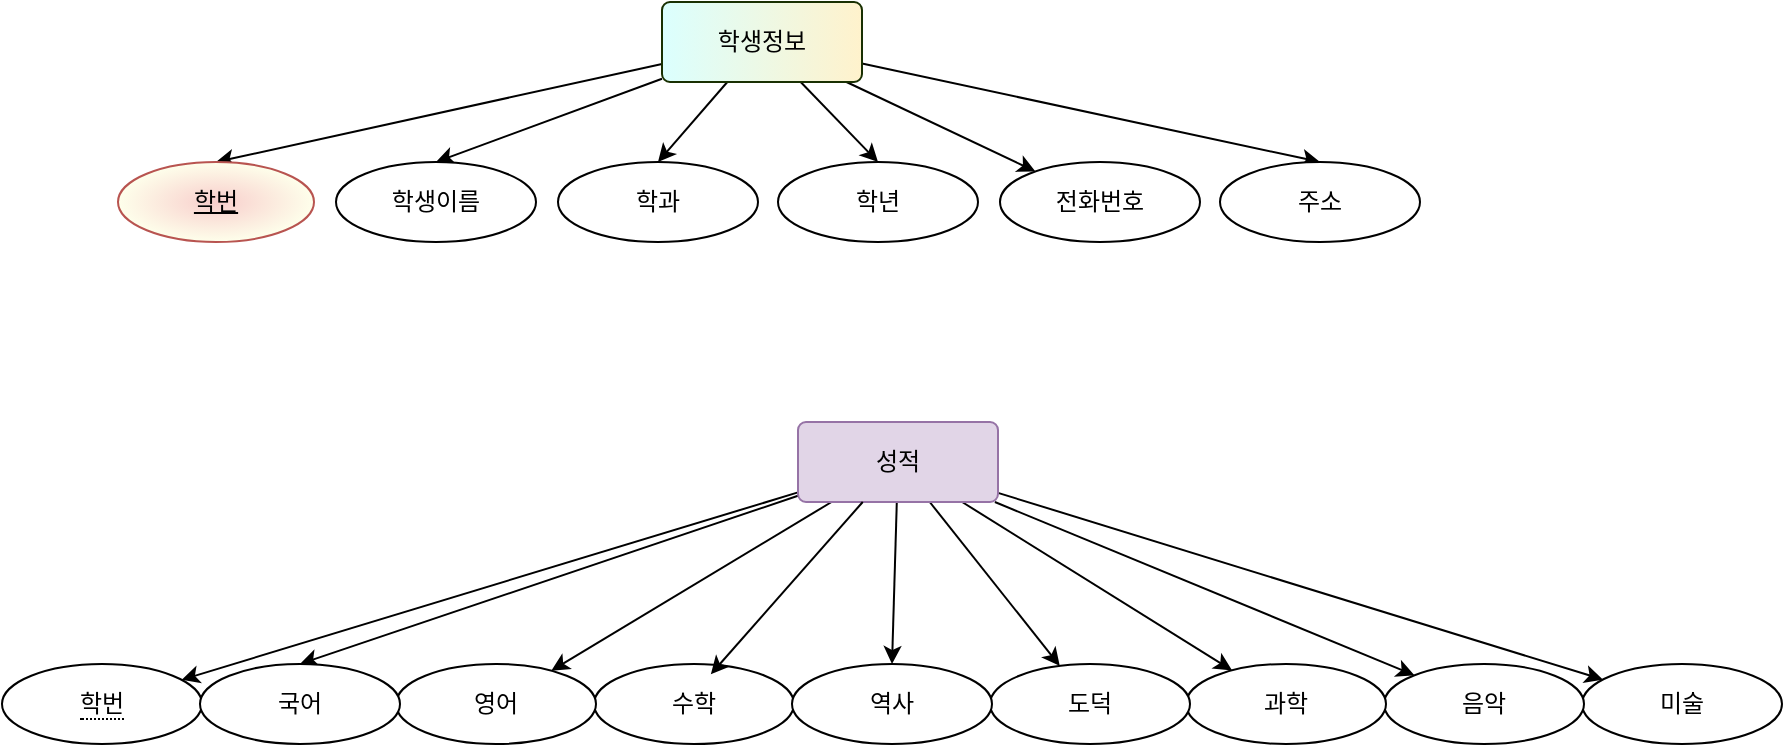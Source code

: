 <mxfile version="24.6.4" type="device">
  <diagram name="페이지-1" id="hAeAJG-aRSKILiTQ2r1L">
    <mxGraphModel dx="989" dy="509" grid="1" gridSize="10" guides="1" tooltips="1" connect="1" arrows="1" fold="1" page="1" pageScale="1" pageWidth="827" pageHeight="1169" math="0" shadow="0">
      <root>
        <mxCell id="0" />
        <mxCell id="1" parent="0" />
        <mxCell id="ilRIk7jS_k9LW7GvT9YC-8" style="rounded=0;orthogonalLoop=1;jettySize=auto;html=1;entryX=0.5;entryY=0;entryDx=0;entryDy=0;" edge="1" parent="1" source="ilRIk7jS_k9LW7GvT9YC-1" target="ilRIk7jS_k9LW7GvT9YC-2">
          <mxGeometry relative="1" as="geometry" />
        </mxCell>
        <mxCell id="ilRIk7jS_k9LW7GvT9YC-9" style="rounded=0;orthogonalLoop=1;jettySize=auto;html=1;entryX=0.5;entryY=0;entryDx=0;entryDy=0;" edge="1" parent="1" source="ilRIk7jS_k9LW7GvT9YC-1" target="ilRIk7jS_k9LW7GvT9YC-3">
          <mxGeometry relative="1" as="geometry" />
        </mxCell>
        <mxCell id="ilRIk7jS_k9LW7GvT9YC-10" style="rounded=0;orthogonalLoop=1;jettySize=auto;html=1;entryX=0.5;entryY=0;entryDx=0;entryDy=0;" edge="1" parent="1" source="ilRIk7jS_k9LW7GvT9YC-1" target="ilRIk7jS_k9LW7GvT9YC-4">
          <mxGeometry relative="1" as="geometry" />
        </mxCell>
        <mxCell id="ilRIk7jS_k9LW7GvT9YC-11" style="rounded=0;orthogonalLoop=1;jettySize=auto;html=1;entryX=0.5;entryY=0;entryDx=0;entryDy=0;" edge="1" parent="1" source="ilRIk7jS_k9LW7GvT9YC-1" target="ilRIk7jS_k9LW7GvT9YC-5">
          <mxGeometry relative="1" as="geometry" />
        </mxCell>
        <mxCell id="ilRIk7jS_k9LW7GvT9YC-12" style="rounded=0;orthogonalLoop=1;jettySize=auto;html=1;" edge="1" parent="1" source="ilRIk7jS_k9LW7GvT9YC-1" target="ilRIk7jS_k9LW7GvT9YC-6">
          <mxGeometry relative="1" as="geometry" />
        </mxCell>
        <mxCell id="ilRIk7jS_k9LW7GvT9YC-13" style="rounded=0;orthogonalLoop=1;jettySize=auto;html=1;entryX=0.5;entryY=0;entryDx=0;entryDy=0;" edge="1" parent="1" source="ilRIk7jS_k9LW7GvT9YC-1" target="ilRIk7jS_k9LW7GvT9YC-7">
          <mxGeometry relative="1" as="geometry" />
        </mxCell>
        <mxCell id="ilRIk7jS_k9LW7GvT9YC-1" value="학생정보" style="rounded=1;arcSize=10;whiteSpace=wrap;html=1;align=center;fillColor=#fff2cc;strokeColor=#193002;gradientColor=#DBFFFE;gradientDirection=west;" vertex="1" parent="1">
          <mxGeometry x="360" y="150" width="100" height="40" as="geometry" />
        </mxCell>
        <mxCell id="ilRIk7jS_k9LW7GvT9YC-2" value="학번" style="ellipse;whiteSpace=wrap;html=1;align=center;fontStyle=4;fillColor=#f8cecc;strokeColor=#b85450;gradientColor=#FEFFEB;gradientDirection=radial;" vertex="1" parent="1">
          <mxGeometry x="88" y="230" width="98" height="40" as="geometry" />
        </mxCell>
        <mxCell id="ilRIk7jS_k9LW7GvT9YC-3" value="학생이름" style="ellipse;whiteSpace=wrap;html=1;align=center;" vertex="1" parent="1">
          <mxGeometry x="197" y="230" width="100" height="40" as="geometry" />
        </mxCell>
        <mxCell id="ilRIk7jS_k9LW7GvT9YC-4" value="학과" style="ellipse;whiteSpace=wrap;html=1;align=center;" vertex="1" parent="1">
          <mxGeometry x="308" y="230" width="100" height="40" as="geometry" />
        </mxCell>
        <mxCell id="ilRIk7jS_k9LW7GvT9YC-5" value="학년" style="ellipse;whiteSpace=wrap;html=1;align=center;" vertex="1" parent="1">
          <mxGeometry x="418" y="230" width="100" height="40" as="geometry" />
        </mxCell>
        <mxCell id="ilRIk7jS_k9LW7GvT9YC-6" value="전화번호" style="ellipse;whiteSpace=wrap;html=1;align=center;" vertex="1" parent="1">
          <mxGeometry x="529" y="230" width="100" height="40" as="geometry" />
        </mxCell>
        <mxCell id="ilRIk7jS_k9LW7GvT9YC-7" value="주소" style="ellipse;whiteSpace=wrap;html=1;align=center;" vertex="1" parent="1">
          <mxGeometry x="639" y="230" width="100" height="40" as="geometry" />
        </mxCell>
        <mxCell id="ilRIk7jS_k9LW7GvT9YC-24" style="rounded=0;orthogonalLoop=1;jettySize=auto;html=1;" edge="1" parent="1" source="ilRIk7jS_k9LW7GvT9YC-14" target="ilRIk7jS_k9LW7GvT9YC-15">
          <mxGeometry relative="1" as="geometry" />
        </mxCell>
        <mxCell id="ilRIk7jS_k9LW7GvT9YC-25" style="rounded=0;orthogonalLoop=1;jettySize=auto;html=1;entryX=0.5;entryY=0;entryDx=0;entryDy=0;" edge="1" parent="1" source="ilRIk7jS_k9LW7GvT9YC-14" target="ilRIk7jS_k9LW7GvT9YC-23">
          <mxGeometry relative="1" as="geometry" />
        </mxCell>
        <mxCell id="ilRIk7jS_k9LW7GvT9YC-26" style="rounded=0;orthogonalLoop=1;jettySize=auto;html=1;" edge="1" parent="1" source="ilRIk7jS_k9LW7GvT9YC-14" target="ilRIk7jS_k9LW7GvT9YC-22">
          <mxGeometry relative="1" as="geometry" />
        </mxCell>
        <mxCell id="ilRIk7jS_k9LW7GvT9YC-28" style="rounded=0;orthogonalLoop=1;jettySize=auto;html=1;entryX=0.5;entryY=0;entryDx=0;entryDy=0;" edge="1" parent="1" source="ilRIk7jS_k9LW7GvT9YC-14" target="ilRIk7jS_k9LW7GvT9YC-21">
          <mxGeometry relative="1" as="geometry" />
        </mxCell>
        <mxCell id="ilRIk7jS_k9LW7GvT9YC-29" style="rounded=0;orthogonalLoop=1;jettySize=auto;html=1;" edge="1" parent="1" source="ilRIk7jS_k9LW7GvT9YC-14" target="ilRIk7jS_k9LW7GvT9YC-20">
          <mxGeometry relative="1" as="geometry" />
        </mxCell>
        <mxCell id="ilRIk7jS_k9LW7GvT9YC-30" style="rounded=0;orthogonalLoop=1;jettySize=auto;html=1;" edge="1" parent="1" source="ilRIk7jS_k9LW7GvT9YC-14" target="ilRIk7jS_k9LW7GvT9YC-19">
          <mxGeometry relative="1" as="geometry" />
        </mxCell>
        <mxCell id="ilRIk7jS_k9LW7GvT9YC-31" style="rounded=0;orthogonalLoop=1;jettySize=auto;html=1;" edge="1" parent="1" source="ilRIk7jS_k9LW7GvT9YC-14" target="ilRIk7jS_k9LW7GvT9YC-18">
          <mxGeometry relative="1" as="geometry" />
        </mxCell>
        <mxCell id="ilRIk7jS_k9LW7GvT9YC-32" style="rounded=0;orthogonalLoop=1;jettySize=auto;html=1;" edge="1" parent="1" source="ilRIk7jS_k9LW7GvT9YC-14" target="ilRIk7jS_k9LW7GvT9YC-16">
          <mxGeometry relative="1" as="geometry" />
        </mxCell>
        <mxCell id="ilRIk7jS_k9LW7GvT9YC-14" value="성적" style="rounded=1;arcSize=10;whiteSpace=wrap;html=1;align=center;fillColor=#e1d5e7;strokeColor=#9673a6;" vertex="1" parent="1">
          <mxGeometry x="428" y="360" width="100" height="40" as="geometry" />
        </mxCell>
        <mxCell id="ilRIk7jS_k9LW7GvT9YC-15" value="&lt;span style=&quot;border-bottom: 1px dotted&quot;&gt;학번&lt;/span&gt;" style="ellipse;whiteSpace=wrap;html=1;align=center;" vertex="1" parent="1">
          <mxGeometry x="30" y="481" width="100" height="40" as="geometry" />
        </mxCell>
        <mxCell id="ilRIk7jS_k9LW7GvT9YC-16" value="미술" style="ellipse;whiteSpace=wrap;html=1;align=center;" vertex="1" parent="1">
          <mxGeometry x="820" y="481" width="100" height="40" as="geometry" />
        </mxCell>
        <mxCell id="ilRIk7jS_k9LW7GvT9YC-17" value="수학" style="ellipse;whiteSpace=wrap;html=1;align=center;" vertex="1" parent="1">
          <mxGeometry x="326" y="481" width="100" height="40" as="geometry" />
        </mxCell>
        <mxCell id="ilRIk7jS_k9LW7GvT9YC-18" value="음악" style="ellipse;whiteSpace=wrap;html=1;align=center;" vertex="1" parent="1">
          <mxGeometry x="721" y="481" width="100" height="40" as="geometry" />
        </mxCell>
        <mxCell id="ilRIk7jS_k9LW7GvT9YC-19" value="과학" style="ellipse;whiteSpace=wrap;html=1;align=center;" vertex="1" parent="1">
          <mxGeometry x="622" y="481" width="100" height="40" as="geometry" />
        </mxCell>
        <mxCell id="ilRIk7jS_k9LW7GvT9YC-20" value="도덕" style="ellipse;whiteSpace=wrap;html=1;align=center;" vertex="1" parent="1">
          <mxGeometry x="524" y="481" width="100" height="40" as="geometry" />
        </mxCell>
        <mxCell id="ilRIk7jS_k9LW7GvT9YC-21" value="역사" style="ellipse;whiteSpace=wrap;html=1;align=center;" vertex="1" parent="1">
          <mxGeometry x="425" y="481" width="100" height="40" as="geometry" />
        </mxCell>
        <mxCell id="ilRIk7jS_k9LW7GvT9YC-22" value="영어" style="ellipse;whiteSpace=wrap;html=1;align=center;" vertex="1" parent="1">
          <mxGeometry x="227" y="481" width="100" height="40" as="geometry" />
        </mxCell>
        <mxCell id="ilRIk7jS_k9LW7GvT9YC-23" value="국어" style="ellipse;whiteSpace=wrap;html=1;align=center;" vertex="1" parent="1">
          <mxGeometry x="129" y="481" width="100" height="40" as="geometry" />
        </mxCell>
        <mxCell id="ilRIk7jS_k9LW7GvT9YC-27" style="rounded=0;orthogonalLoop=1;jettySize=auto;html=1;entryX=0.584;entryY=0.129;entryDx=0;entryDy=0;entryPerimeter=0;" edge="1" parent="1" source="ilRIk7jS_k9LW7GvT9YC-14" target="ilRIk7jS_k9LW7GvT9YC-17">
          <mxGeometry relative="1" as="geometry" />
        </mxCell>
      </root>
    </mxGraphModel>
  </diagram>
</mxfile>
